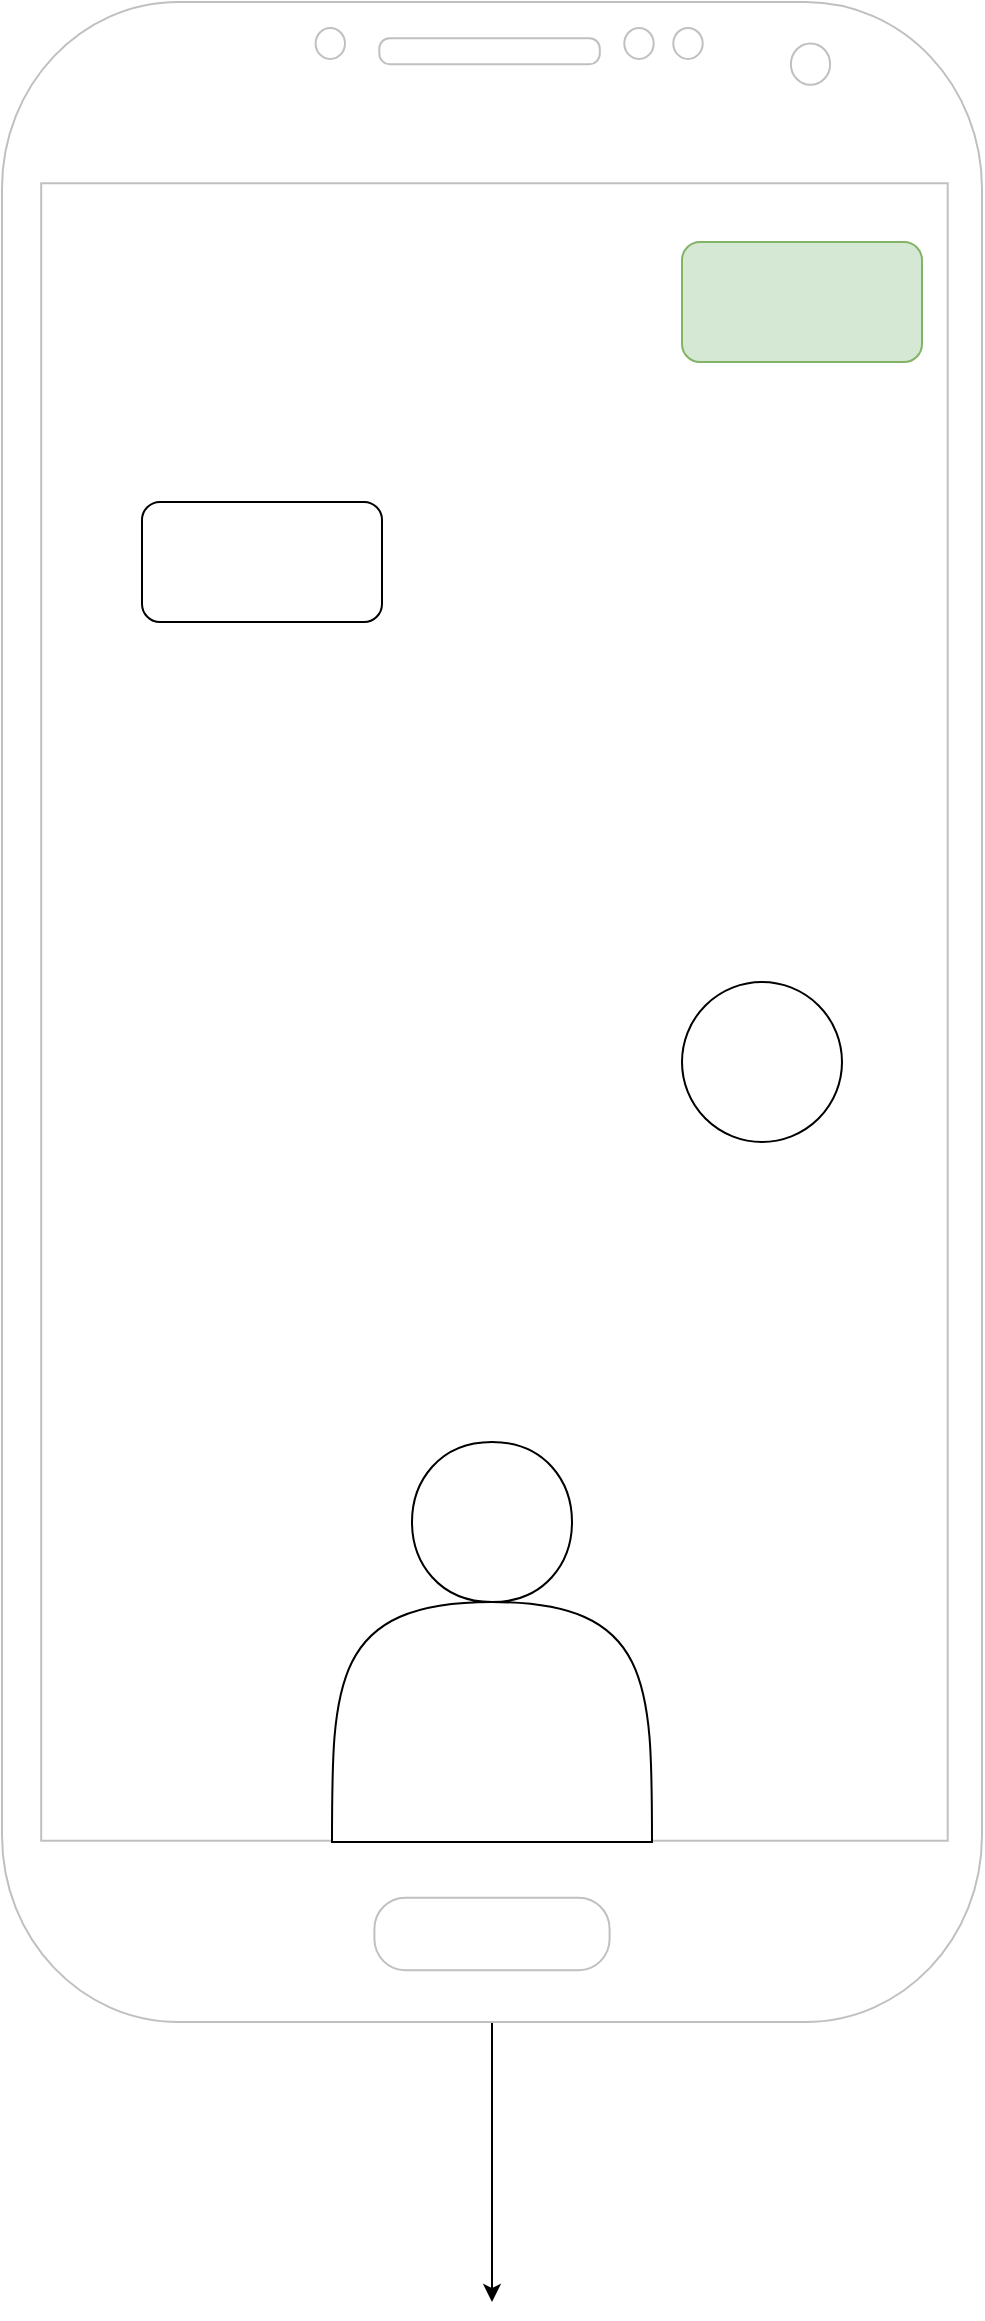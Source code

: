 <mxfile version="18.0.3" type="github">
  <diagram id="Wtf4xJytpij9x_gFcfHL" name="Page-1">
    <mxGraphModel dx="2946" dy="1129" grid="1" gridSize="10" guides="1" tooltips="1" connect="1" arrows="1" fold="1" page="1" pageScale="1" pageWidth="900" pageHeight="1600" math="0" shadow="0">
      <root>
        <mxCell id="0" />
        <mxCell id="1" parent="0" />
        <mxCell id="2xvqOemwckODqJgOykbF-3" style="edgeStyle=orthogonalEdgeStyle;rounded=0;orthogonalLoop=1;jettySize=auto;html=1;" edge="1" parent="1" source="bsZNXIe2ywidmSZZzwNC-21">
          <mxGeometry relative="1" as="geometry">
            <mxPoint x="285" y="1190" as="targetPoint" />
          </mxGeometry>
        </mxCell>
        <mxCell id="bsZNXIe2ywidmSZZzwNC-21" value="" style="verticalLabelPosition=bottom;verticalAlign=top;html=1;shadow=0;dashed=0;strokeWidth=1;shape=mxgraph.android.phone2;strokeColor=#c0c0c0;" parent="1" vertex="1">
          <mxGeometry x="40" y="40" width="490" height="1010" as="geometry" />
        </mxCell>
        <mxCell id="2xvqOemwckODqJgOykbF-1" value="" style="shape=actor;whiteSpace=wrap;html=1;" vertex="1" parent="1">
          <mxGeometry x="205" y="760" width="160" height="200" as="geometry" />
        </mxCell>
        <mxCell id="ElUXdl_Q-UPe2DIQfnci-1" value="" style="rounded=1;whiteSpace=wrap;html=1;fillColor=#d5e8d4;strokeColor=#82b366;" vertex="1" parent="1">
          <mxGeometry x="380" y="160" width="120" height="60" as="geometry" />
        </mxCell>
        <mxCell id="2xvqOemwckODqJgOykbF-2" value="" style="ellipse;whiteSpace=wrap;html=1;aspect=fixed;" vertex="1" parent="1">
          <mxGeometry x="380" y="530" width="80" height="80" as="geometry" />
        </mxCell>
        <mxCell id="ElUXdl_Q-UPe2DIQfnci-2" value="" style="rounded=1;whiteSpace=wrap;html=1;" vertex="1" parent="1">
          <mxGeometry x="110" y="290" width="120" height="60" as="geometry" />
        </mxCell>
      </root>
    </mxGraphModel>
  </diagram>
</mxfile>
